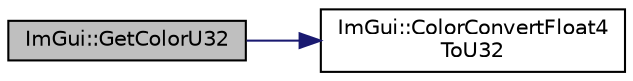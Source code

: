 digraph "ImGui::GetColorU32"
{
 // LATEX_PDF_SIZE
  edge [fontname="Helvetica",fontsize="10",labelfontname="Helvetica",labelfontsize="10"];
  node [fontname="Helvetica",fontsize="10",shape=record];
  rankdir="LR";
  Node1 [label="ImGui::GetColorU32",height=0.2,width=0.4,color="black", fillcolor="grey75", style="filled", fontcolor="black",tooltip=" "];
  Node1 -> Node2 [color="midnightblue",fontsize="10",style="solid"];
  Node2 [label="ImGui::ColorConvertFloat4\lToU32",height=0.2,width=0.4,color="black", fillcolor="white", style="filled",URL="$namespace_im_gui.html#abe2691de0b1a71c774ab24cc91564a94",tooltip=" "];
}
